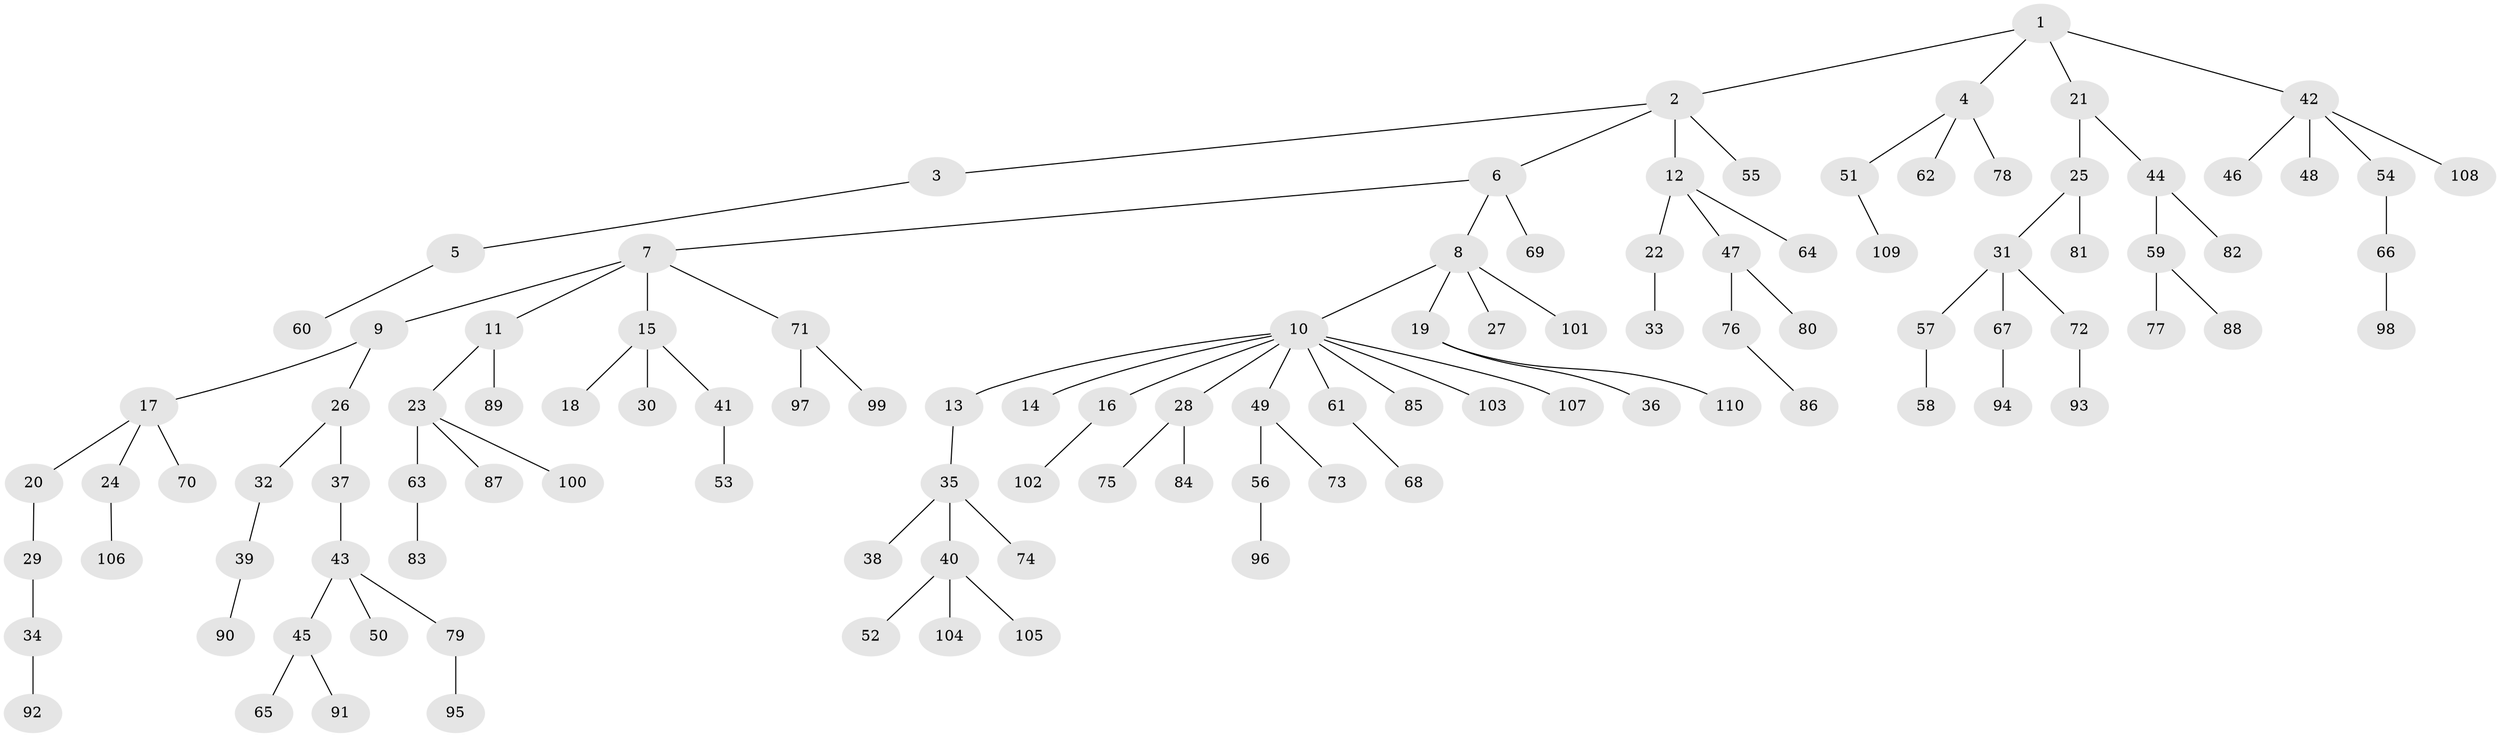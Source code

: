 // coarse degree distribution, {4: 0.09090909090909091, 2: 0.3181818181818182, 1: 0.45454545454545453, 3: 0.09090909090909091, 5: 0.045454545454545456}
// Generated by graph-tools (version 1.1) at 2025/51/03/04/25 22:51:38]
// undirected, 110 vertices, 109 edges
graph export_dot {
  node [color=gray90,style=filled];
  1;
  2;
  3;
  4;
  5;
  6;
  7;
  8;
  9;
  10;
  11;
  12;
  13;
  14;
  15;
  16;
  17;
  18;
  19;
  20;
  21;
  22;
  23;
  24;
  25;
  26;
  27;
  28;
  29;
  30;
  31;
  32;
  33;
  34;
  35;
  36;
  37;
  38;
  39;
  40;
  41;
  42;
  43;
  44;
  45;
  46;
  47;
  48;
  49;
  50;
  51;
  52;
  53;
  54;
  55;
  56;
  57;
  58;
  59;
  60;
  61;
  62;
  63;
  64;
  65;
  66;
  67;
  68;
  69;
  70;
  71;
  72;
  73;
  74;
  75;
  76;
  77;
  78;
  79;
  80;
  81;
  82;
  83;
  84;
  85;
  86;
  87;
  88;
  89;
  90;
  91;
  92;
  93;
  94;
  95;
  96;
  97;
  98;
  99;
  100;
  101;
  102;
  103;
  104;
  105;
  106;
  107;
  108;
  109;
  110;
  1 -- 2;
  1 -- 4;
  1 -- 21;
  1 -- 42;
  2 -- 3;
  2 -- 6;
  2 -- 12;
  2 -- 55;
  3 -- 5;
  4 -- 51;
  4 -- 62;
  4 -- 78;
  5 -- 60;
  6 -- 7;
  6 -- 8;
  6 -- 69;
  7 -- 9;
  7 -- 11;
  7 -- 15;
  7 -- 71;
  8 -- 10;
  8 -- 19;
  8 -- 27;
  8 -- 101;
  9 -- 17;
  9 -- 26;
  10 -- 13;
  10 -- 14;
  10 -- 16;
  10 -- 28;
  10 -- 49;
  10 -- 61;
  10 -- 85;
  10 -- 103;
  10 -- 107;
  11 -- 23;
  11 -- 89;
  12 -- 22;
  12 -- 47;
  12 -- 64;
  13 -- 35;
  15 -- 18;
  15 -- 30;
  15 -- 41;
  16 -- 102;
  17 -- 20;
  17 -- 24;
  17 -- 70;
  19 -- 36;
  19 -- 110;
  20 -- 29;
  21 -- 25;
  21 -- 44;
  22 -- 33;
  23 -- 63;
  23 -- 87;
  23 -- 100;
  24 -- 106;
  25 -- 31;
  25 -- 81;
  26 -- 32;
  26 -- 37;
  28 -- 75;
  28 -- 84;
  29 -- 34;
  31 -- 57;
  31 -- 67;
  31 -- 72;
  32 -- 39;
  34 -- 92;
  35 -- 38;
  35 -- 40;
  35 -- 74;
  37 -- 43;
  39 -- 90;
  40 -- 52;
  40 -- 104;
  40 -- 105;
  41 -- 53;
  42 -- 46;
  42 -- 48;
  42 -- 54;
  42 -- 108;
  43 -- 45;
  43 -- 50;
  43 -- 79;
  44 -- 59;
  44 -- 82;
  45 -- 65;
  45 -- 91;
  47 -- 76;
  47 -- 80;
  49 -- 56;
  49 -- 73;
  51 -- 109;
  54 -- 66;
  56 -- 96;
  57 -- 58;
  59 -- 77;
  59 -- 88;
  61 -- 68;
  63 -- 83;
  66 -- 98;
  67 -- 94;
  71 -- 97;
  71 -- 99;
  72 -- 93;
  76 -- 86;
  79 -- 95;
}
